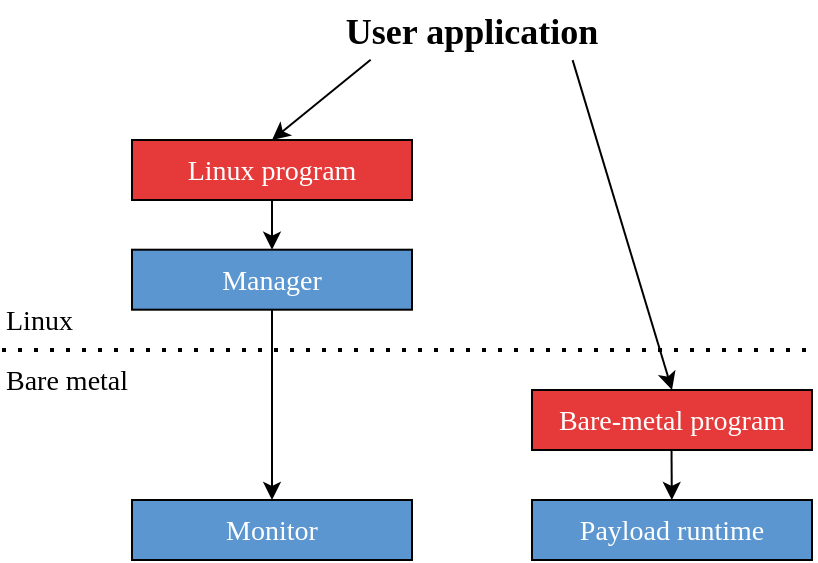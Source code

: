 <mxfile version="14.4.7-cern" type="device"><diagram id="ILKU74tJ1CzjINP-4jSX" name="Page-1"><mxGraphModel dx="621" dy="529" grid="1" gridSize="5" guides="1" tooltips="1" connect="1" arrows="1" fold="1" page="1" pageScale="1" pageWidth="500" pageHeight="500" math="0" shadow="0"><root><mxCell id="0"/><mxCell id="1" parent="0"/><mxCell id="vZaUQ_IjkOEVMannkn-h-18" value="Linux program" style="rounded=0;whiteSpace=wrap;html=1;fontFamily=Helvetica Now Text;fontSize=14;fontColor=#FFFFFF;verticalAlign=middle;spacingTop=2;fillColor=#E63A3A;" parent="1" vertex="1"><mxGeometry x="100" y="90" width="140" height="30" as="geometry"/></mxCell><mxCell id="2VLIOYS90N3IdMXip5nu-1" value="Bare-metal program" style="rounded=0;whiteSpace=wrap;html=1;fontFamily=Helvetica Now Display;fontSize=14;fontColor=#FFFFFF;verticalAlign=middle;spacingTop=2;fillColor=#E63A3A;" parent="1" vertex="1"><mxGeometry x="300" y="215" width="140" height="30" as="geometry"/></mxCell><mxCell id="2VLIOYS90N3IdMXip5nu-2" value="Manager" style="rounded=0;whiteSpace=wrap;html=1;fontFamily=Helvetica Now Text;fontSize=14;fontColor=#FFFFFF;verticalAlign=middle;spacingTop=2;fillColor=#5B96D0;" parent="1" vertex="1"><mxGeometry x="100" y="144.85" width="140" height="30" as="geometry"/></mxCell><mxCell id="2VLIOYS90N3IdMXip5nu-3" value="Monitor" style="rounded=0;whiteSpace=wrap;html=1;fontFamily=Helvetica Now Text;fontSize=14;fontColor=#FFFFFF;verticalAlign=middle;spacingTop=2;fillColor=#5B96D0;" parent="1" vertex="1"><mxGeometry x="100" y="270" width="140" height="30" as="geometry"/></mxCell><mxCell id="2VLIOYS90N3IdMXip5nu-6" value="Payload runtime" style="rounded=0;whiteSpace=wrap;html=1;fontFamily=Helvetica Now Text;fontSize=14;fontColor=#FFFFFF;verticalAlign=middle;spacingTop=2;fillColor=#5B96D0;" parent="1" vertex="1"><mxGeometry x="300" y="270" width="140" height="30" as="geometry"/></mxCell><mxCell id="2VLIOYS90N3IdMXip5nu-7" value="User application" style="rounded=0;whiteSpace=wrap;html=1;fontFamily=Helvetica Now Text;fontSize=18;verticalAlign=middle;spacingTop=2;fillColor=none;strokeColor=none;fontStyle=1" parent="1" vertex="1"><mxGeometry x="100" y="20" width="340" height="30" as="geometry"/></mxCell><mxCell id="2VLIOYS90N3IdMXip5nu-8" value="" style="endArrow=classic;html=1;fontSize=14;fontColor=#000000;entryX=0.5;entryY=0;entryDx=0;entryDy=0;exitX=0.351;exitY=0.995;exitDx=0;exitDy=0;exitPerimeter=0;fontFamily=Helvetica Now Text;" parent="1" source="2VLIOYS90N3IdMXip5nu-7" target="vZaUQ_IjkOEVMannkn-h-18" edge="1"><mxGeometry width="50" height="50" relative="1" as="geometry"><mxPoint x="219.0" y="30.0" as="sourcePoint"/><mxPoint x="375" y="89.85" as="targetPoint"/></mxGeometry></mxCell><mxCell id="2VLIOYS90N3IdMXip5nu-9" value="" style="endArrow=classic;html=1;fontSize=14;fontColor=#000000;entryX=0.5;entryY=0;entryDx=0;entryDy=0;exitX=0.648;exitY=1.002;exitDx=0;exitDy=0;exitPerimeter=0;fontFamily=Helvetica Now Text;" parent="1" source="2VLIOYS90N3IdMXip5nu-7" target="2VLIOYS90N3IdMXip5nu-1" edge="1"><mxGeometry width="50" height="50" relative="1" as="geometry"><mxPoint x="224" y="50.15" as="sourcePoint"/><mxPoint x="175" y="100" as="targetPoint"/></mxGeometry></mxCell><mxCell id="2VLIOYS90N3IdMXip5nu-10" value="" style="endArrow=classic;html=1;fontSize=14;fontColor=#000000;exitX=0.5;exitY=1;exitDx=0;exitDy=0;fontFamily=Helvetica Now Text;" parent="1" source="vZaUQ_IjkOEVMannkn-h-18" target="2VLIOYS90N3IdMXip5nu-2" edge="1"><mxGeometry width="50" height="50" relative="1" as="geometry"><mxPoint x="150" y="234.85" as="sourcePoint"/><mxPoint x="200" y="184.85" as="targetPoint"/></mxGeometry></mxCell><mxCell id="2VLIOYS90N3IdMXip5nu-11" value="" style="endArrow=classic;html=1;fontSize=14;fontColor=#000000;exitX=0.5;exitY=1;exitDx=0;exitDy=0;fontFamily=Helvetica Now Text;" parent="1" target="2VLIOYS90N3IdMXip5nu-6" edge="1"><mxGeometry width="50" height="50" relative="1" as="geometry"><mxPoint x="369.76" y="245" as="sourcePoint"/><mxPoint x="400" y="255" as="targetPoint"/></mxGeometry></mxCell><mxCell id="2VLIOYS90N3IdMXip5nu-14" value="" style="endArrow=classic;html=1;fontSize=14;fontColor=#000000;exitX=0.5;exitY=1;exitDx=0;exitDy=0;entryX=0.5;entryY=0;entryDx=0;entryDy=0;fontFamily=Helvetica Now Text;" parent="1" source="2VLIOYS90N3IdMXip5nu-2" target="2VLIOYS90N3IdMXip5nu-3" edge="1"><mxGeometry width="50" height="50" relative="1" as="geometry"><mxPoint x="169.76" y="235" as="sourcePoint"/><mxPoint x="169.76" y="265" as="targetPoint"/></mxGeometry></mxCell><mxCell id="2VLIOYS90N3IdMXip5nu-15" value="" style="endArrow=none;dashed=1;html=1;dashPattern=1 3;strokeWidth=2;fontSize=14;fontColor=#000000;fontFamily=Helvetica Now Text;exitX=0;exitY=0;exitDx=0;exitDy=0;" parent="1" source="2VLIOYS90N3IdMXip5nu-17" edge="1"><mxGeometry width="50" height="50" relative="1" as="geometry"><mxPoint x="100" y="195" as="sourcePoint"/><mxPoint x="440" y="195" as="targetPoint"/></mxGeometry></mxCell><mxCell id="2VLIOYS90N3IdMXip5nu-16" value="Linux" style="rounded=0;whiteSpace=wrap;html=1;fontFamily=Helvetica Now Text;fontSize=14;verticalAlign=middle;spacingTop=2;align=left;strokeColor=none;fillColor=none;" parent="1" vertex="1"><mxGeometry x="35" y="165" width="100" height="30" as="geometry"/></mxCell><mxCell id="2VLIOYS90N3IdMXip5nu-17" value="Bare metal" style="rounded=0;whiteSpace=wrap;html=1;fontFamily=Helvetica Now Text;fontSize=14;verticalAlign=middle;spacingTop=2;align=left;strokeColor=none;fillColor=none;" parent="1" vertex="1"><mxGeometry x="35" y="195" width="100" height="30" as="geometry"/></mxCell></root></mxGraphModel></diagram></mxfile>